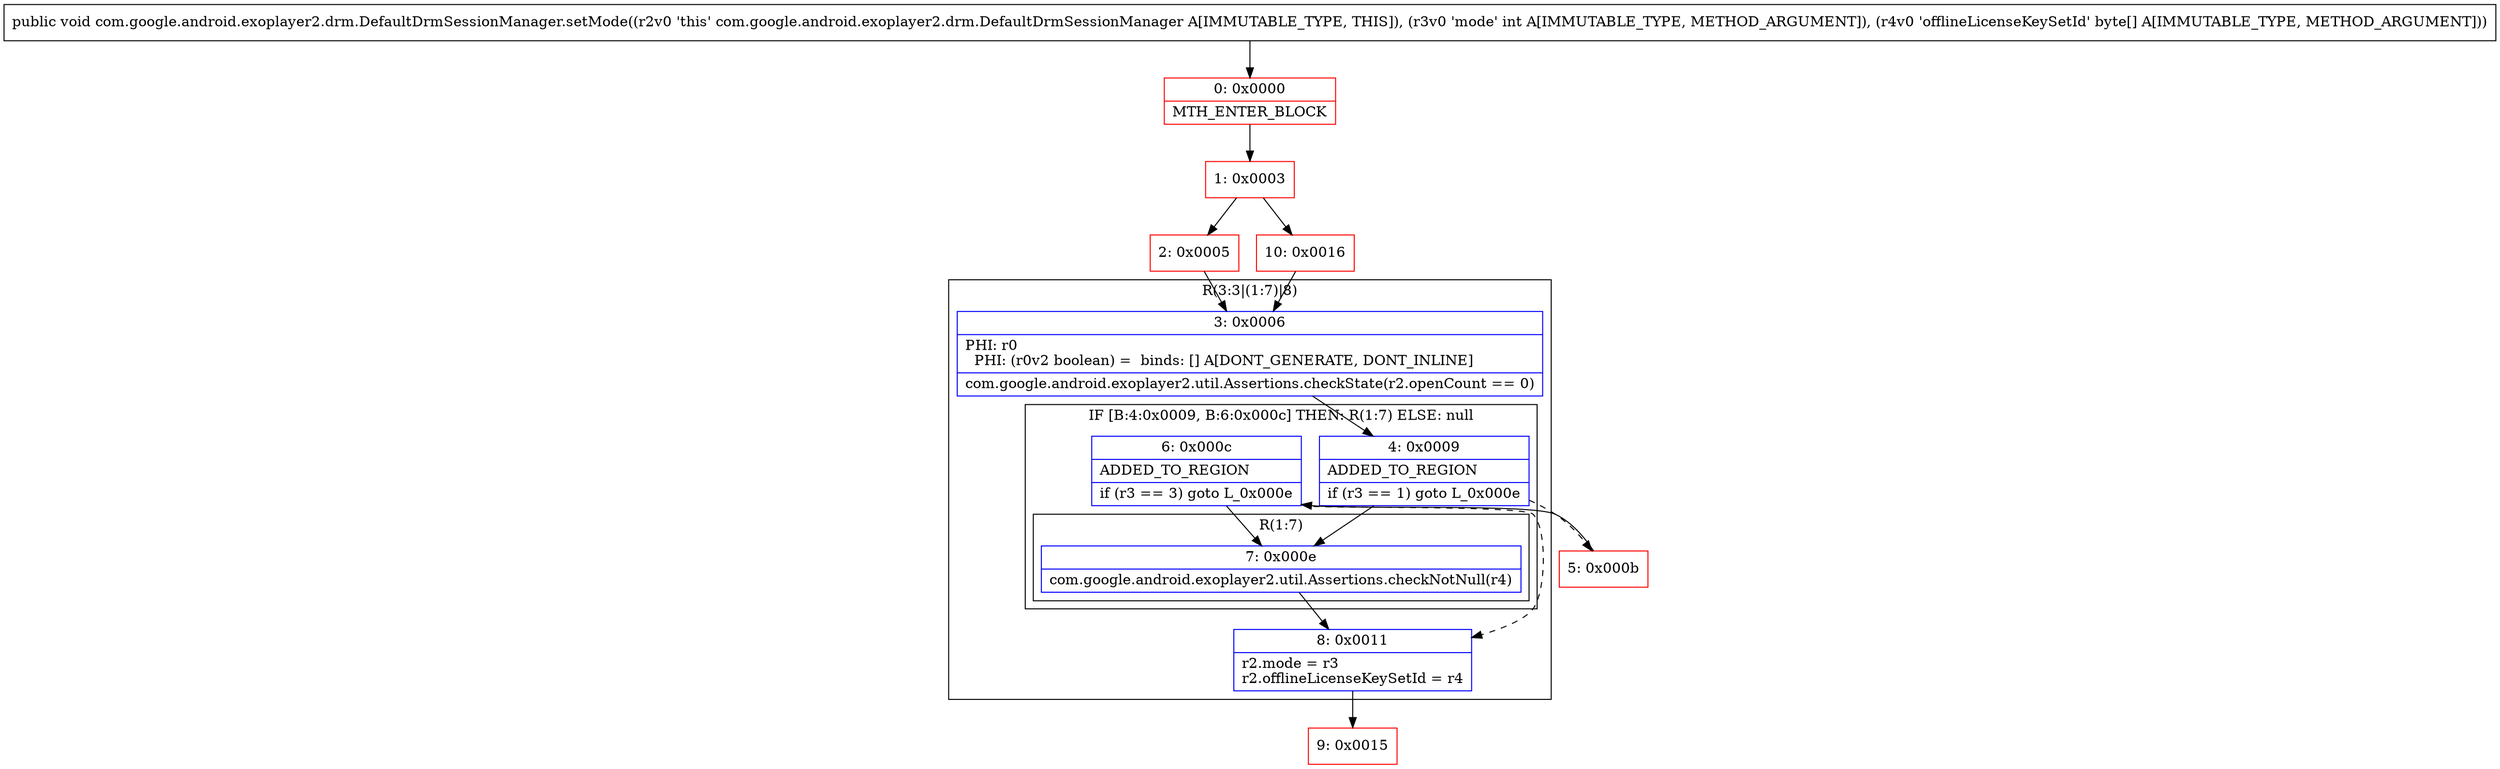 digraph "CFG forcom.google.android.exoplayer2.drm.DefaultDrmSessionManager.setMode(I[B)V" {
subgraph cluster_Region_304365605 {
label = "R(3:3|(1:7)|8)";
node [shape=record,color=blue];
Node_3 [shape=record,label="{3\:\ 0x0006|PHI: r0 \l  PHI: (r0v2 boolean) =  binds: [] A[DONT_GENERATE, DONT_INLINE]\l|com.google.android.exoplayer2.util.Assertions.checkState(r2.openCount == 0)\l}"];
subgraph cluster_IfRegion_1366083666 {
label = "IF [B:4:0x0009, B:6:0x000c] THEN: R(1:7) ELSE: null";
node [shape=record,color=blue];
Node_4 [shape=record,label="{4\:\ 0x0009|ADDED_TO_REGION\l|if (r3 == 1) goto L_0x000e\l}"];
Node_6 [shape=record,label="{6\:\ 0x000c|ADDED_TO_REGION\l|if (r3 == 3) goto L_0x000e\l}"];
subgraph cluster_Region_1213054621 {
label = "R(1:7)";
node [shape=record,color=blue];
Node_7 [shape=record,label="{7\:\ 0x000e|com.google.android.exoplayer2.util.Assertions.checkNotNull(r4)\l}"];
}
}
Node_8 [shape=record,label="{8\:\ 0x0011|r2.mode = r3\lr2.offlineLicenseKeySetId = r4\l}"];
}
Node_0 [shape=record,color=red,label="{0\:\ 0x0000|MTH_ENTER_BLOCK\l}"];
Node_1 [shape=record,color=red,label="{1\:\ 0x0003}"];
Node_2 [shape=record,color=red,label="{2\:\ 0x0005}"];
Node_5 [shape=record,color=red,label="{5\:\ 0x000b}"];
Node_9 [shape=record,color=red,label="{9\:\ 0x0015}"];
Node_10 [shape=record,color=red,label="{10\:\ 0x0016}"];
MethodNode[shape=record,label="{public void com.google.android.exoplayer2.drm.DefaultDrmSessionManager.setMode((r2v0 'this' com.google.android.exoplayer2.drm.DefaultDrmSessionManager A[IMMUTABLE_TYPE, THIS]), (r3v0 'mode' int A[IMMUTABLE_TYPE, METHOD_ARGUMENT]), (r4v0 'offlineLicenseKeySetId' byte[] A[IMMUTABLE_TYPE, METHOD_ARGUMENT])) }"];
MethodNode -> Node_0;
Node_3 -> Node_4;
Node_4 -> Node_5[style=dashed];
Node_4 -> Node_7;
Node_6 -> Node_7;
Node_6 -> Node_8[style=dashed];
Node_7 -> Node_8;
Node_8 -> Node_9;
Node_0 -> Node_1;
Node_1 -> Node_2;
Node_1 -> Node_10;
Node_2 -> Node_3;
Node_5 -> Node_6;
Node_10 -> Node_3;
}

